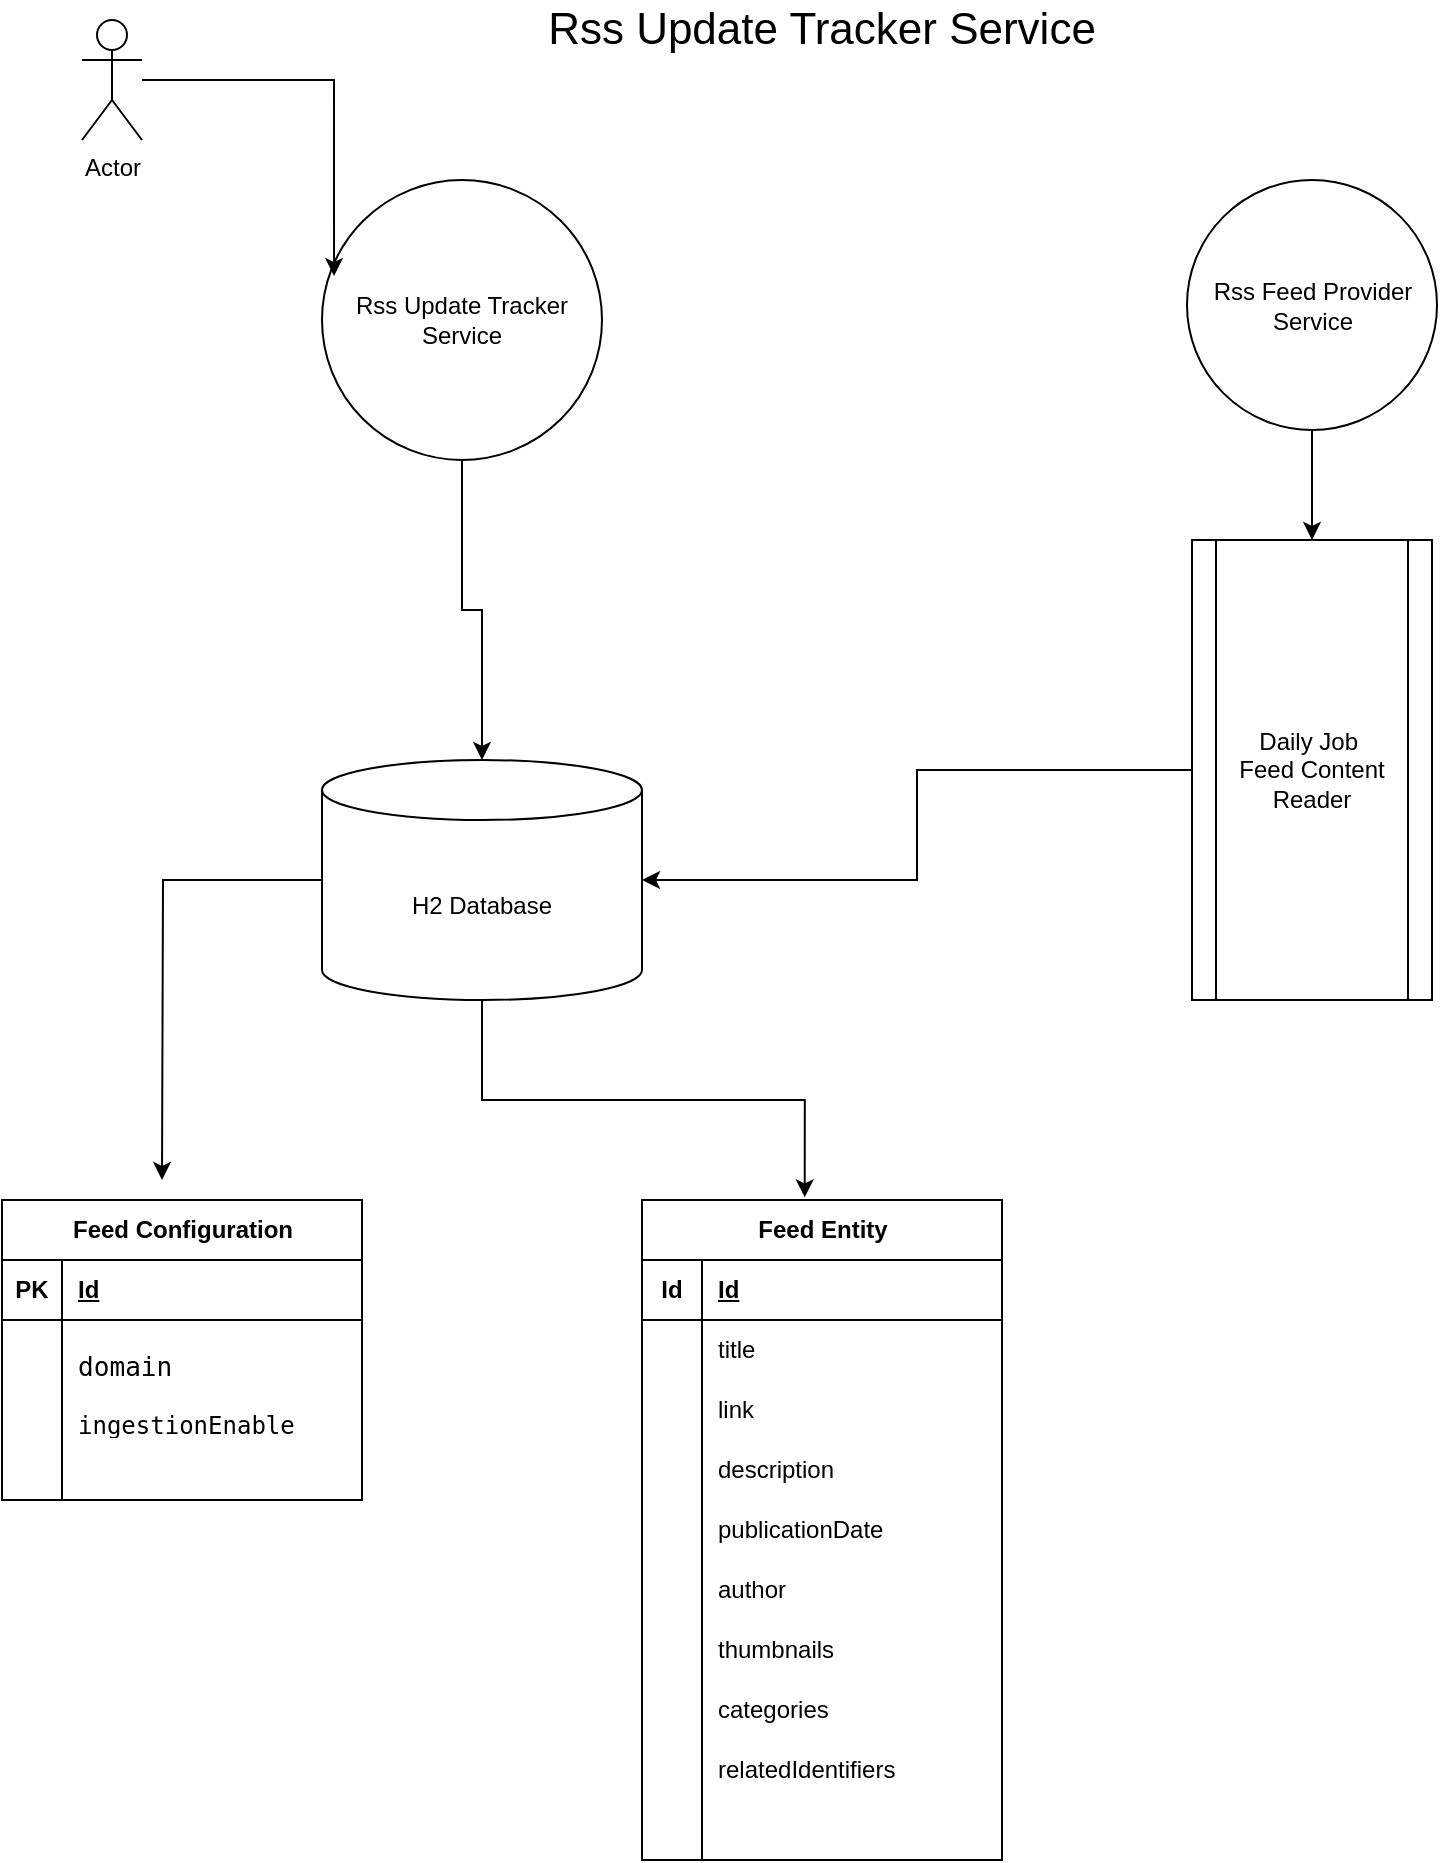 <mxfile version="22.0.8" type="device">
  <diagram name="Page-1" id="WDaj_I8AkZ4SZt9biIRs">
    <mxGraphModel dx="1461" dy="929" grid="1" gridSize="10" guides="1" tooltips="1" connect="1" arrows="1" fold="1" page="1" pageScale="1" pageWidth="850" pageHeight="1100" math="0" shadow="0">
      <root>
        <mxCell id="0" />
        <mxCell id="1" parent="0" />
        <mxCell id="2MgjYKGOFi9tbRrR1Ug7-1" value="Actor" style="shape=umlActor;verticalLabelPosition=bottom;verticalAlign=top;html=1;outlineConnect=0;" parent="1" vertex="1">
          <mxGeometry x="40" y="40" width="30" height="60" as="geometry" />
        </mxCell>
        <mxCell id="IvajSUMuSRYEnuy0IcQs-81" style="edgeStyle=orthogonalEdgeStyle;rounded=0;orthogonalLoop=1;jettySize=auto;html=1;" edge="1" parent="1" source="2MgjYKGOFi9tbRrR1Ug7-2">
          <mxGeometry relative="1" as="geometry">
            <mxPoint x="80" y="620.0" as="targetPoint" />
          </mxGeometry>
        </mxCell>
        <mxCell id="2MgjYKGOFi9tbRrR1Ug7-2" value="H2 Database" style="shape=cylinder3;whiteSpace=wrap;html=1;boundedLbl=1;backgroundOutline=1;size=15;" parent="1" vertex="1">
          <mxGeometry x="160" y="410" width="160" height="120" as="geometry" />
        </mxCell>
        <mxCell id="2MgjYKGOFi9tbRrR1Ug7-8" style="edgeStyle=orthogonalEdgeStyle;rounded=0;orthogonalLoop=1;jettySize=auto;html=1;exitX=0.5;exitY=1;exitDx=0;exitDy=0;entryX=0.5;entryY=0;entryDx=0;entryDy=0;" parent="1" source="2MgjYKGOFi9tbRrR1Ug7-3" target="2MgjYKGOFi9tbRrR1Ug7-6" edge="1">
          <mxGeometry relative="1" as="geometry" />
        </mxCell>
        <mxCell id="2MgjYKGOFi9tbRrR1Ug7-3" value="Rss Feed Provider Service" style="ellipse;whiteSpace=wrap;html=1;aspect=fixed;" parent="1" vertex="1">
          <mxGeometry x="592.5" y="120" width="125" height="125" as="geometry" />
        </mxCell>
        <mxCell id="2MgjYKGOFi9tbRrR1Ug7-12" style="edgeStyle=orthogonalEdgeStyle;rounded=0;orthogonalLoop=1;jettySize=auto;html=1;exitX=0.5;exitY=1;exitDx=0;exitDy=0;" parent="1" source="2MgjYKGOFi9tbRrR1Ug7-4" target="2MgjYKGOFi9tbRrR1Ug7-2" edge="1">
          <mxGeometry relative="1" as="geometry" />
        </mxCell>
        <mxCell id="2MgjYKGOFi9tbRrR1Ug7-4" value="Rss Update Tracker Service" style="ellipse;whiteSpace=wrap;html=1;aspect=fixed;" parent="1" vertex="1">
          <mxGeometry x="160" y="120" width="140" height="140" as="geometry" />
        </mxCell>
        <mxCell id="2MgjYKGOFi9tbRrR1Ug7-6" value="Daily Job&amp;nbsp;&lt;br&gt;Feed Content Reader" style="shape=process;whiteSpace=wrap;html=1;backgroundOutline=1;" parent="1" vertex="1">
          <mxGeometry x="595" y="300" width="120" height="230" as="geometry" />
        </mxCell>
        <mxCell id="2MgjYKGOFi9tbRrR1Ug7-9" style="edgeStyle=orthogonalEdgeStyle;rounded=0;orthogonalLoop=1;jettySize=auto;html=1;entryX=0.043;entryY=0.343;entryDx=0;entryDy=0;entryPerimeter=0;" parent="1" source="2MgjYKGOFi9tbRrR1Ug7-1" target="2MgjYKGOFi9tbRrR1Ug7-4" edge="1">
          <mxGeometry relative="1" as="geometry" />
        </mxCell>
        <mxCell id="2MgjYKGOFi9tbRrR1Ug7-10" style="edgeStyle=orthogonalEdgeStyle;rounded=0;orthogonalLoop=1;jettySize=auto;html=1;entryX=1;entryY=0.5;entryDx=0;entryDy=0;entryPerimeter=0;" parent="1" source="2MgjYKGOFi9tbRrR1Ug7-6" target="2MgjYKGOFi9tbRrR1Ug7-2" edge="1">
          <mxGeometry relative="1" as="geometry" />
        </mxCell>
        <mxCell id="IvajSUMuSRYEnuy0IcQs-36" value="Feed Configuration&lt;br&gt;" style="shape=table;startSize=30;container=1;collapsible=1;childLayout=tableLayout;fixedRows=1;rowLines=0;fontStyle=1;align=center;resizeLast=1;html=1;" vertex="1" parent="1">
          <mxGeometry y="630" width="180" height="150.0" as="geometry" />
        </mxCell>
        <mxCell id="IvajSUMuSRYEnuy0IcQs-37" value="" style="shape=tableRow;horizontal=0;startSize=0;swimlaneHead=0;swimlaneBody=0;fillColor=none;collapsible=0;dropTarget=0;points=[[0,0.5],[1,0.5]];portConstraint=eastwest;top=0;left=0;right=0;bottom=1;" vertex="1" parent="IvajSUMuSRYEnuy0IcQs-36">
          <mxGeometry y="30" width="180" height="30" as="geometry" />
        </mxCell>
        <mxCell id="IvajSUMuSRYEnuy0IcQs-38" value="PK" style="shape=partialRectangle;connectable=0;fillColor=none;top=0;left=0;bottom=0;right=0;fontStyle=1;overflow=hidden;whiteSpace=wrap;html=1;" vertex="1" parent="IvajSUMuSRYEnuy0IcQs-37">
          <mxGeometry width="30" height="30" as="geometry">
            <mxRectangle width="30" height="30" as="alternateBounds" />
          </mxGeometry>
        </mxCell>
        <mxCell id="IvajSUMuSRYEnuy0IcQs-39" value="Id" style="shape=partialRectangle;connectable=0;fillColor=none;top=0;left=0;bottom=0;right=0;align=left;spacingLeft=6;fontStyle=5;overflow=hidden;whiteSpace=wrap;html=1;" vertex="1" parent="IvajSUMuSRYEnuy0IcQs-37">
          <mxGeometry x="30" width="150" height="30" as="geometry">
            <mxRectangle width="150" height="30" as="alternateBounds" />
          </mxGeometry>
        </mxCell>
        <mxCell id="IvajSUMuSRYEnuy0IcQs-40" value="" style="shape=tableRow;horizontal=0;startSize=0;swimlaneHead=0;swimlaneBody=0;fillColor=none;collapsible=0;dropTarget=0;points=[[0,0.5],[1,0.5]];portConstraint=eastwest;top=0;left=0;right=0;bottom=0;" vertex="1" parent="IvajSUMuSRYEnuy0IcQs-36">
          <mxGeometry y="60" width="180" height="30" as="geometry" />
        </mxCell>
        <mxCell id="IvajSUMuSRYEnuy0IcQs-41" value="" style="shape=partialRectangle;connectable=0;fillColor=none;top=0;left=0;bottom=0;right=0;editable=1;overflow=hidden;whiteSpace=wrap;html=1;" vertex="1" parent="IvajSUMuSRYEnuy0IcQs-40">
          <mxGeometry width="30" height="30" as="geometry">
            <mxRectangle width="30" height="30" as="alternateBounds" />
          </mxGeometry>
        </mxCell>
        <mxCell id="IvajSUMuSRYEnuy0IcQs-42" value="&lt;div style=&quot;&quot;&gt;&lt;pre style=&quot;font-family: &amp;quot;JetBrains Mono&amp;quot;, monospace; font-size: 9.8pt;&quot;&gt;&lt;span style=&quot;background-color: rgb(255, 255, 255);&quot;&gt;domain&lt;/span&gt;&lt;/pre&gt;&lt;/div&gt;" style="shape=partialRectangle;connectable=0;fillColor=none;top=0;left=0;bottom=0;right=0;align=left;spacingLeft=6;overflow=hidden;whiteSpace=wrap;html=1;" vertex="1" parent="IvajSUMuSRYEnuy0IcQs-40">
          <mxGeometry x="30" width="150" height="30" as="geometry">
            <mxRectangle width="150" height="30" as="alternateBounds" />
          </mxGeometry>
        </mxCell>
        <mxCell id="IvajSUMuSRYEnuy0IcQs-43" value="" style="shape=tableRow;horizontal=0;startSize=0;swimlaneHead=0;swimlaneBody=0;fillColor=none;collapsible=0;dropTarget=0;points=[[0,0.5],[1,0.5]];portConstraint=eastwest;top=0;left=0;right=0;bottom=0;" vertex="1" parent="IvajSUMuSRYEnuy0IcQs-36">
          <mxGeometry y="90" width="180" height="30" as="geometry" />
        </mxCell>
        <mxCell id="IvajSUMuSRYEnuy0IcQs-44" value="" style="shape=partialRectangle;connectable=0;fillColor=none;top=0;left=0;bottom=0;right=0;editable=1;overflow=hidden;whiteSpace=wrap;html=1;" vertex="1" parent="IvajSUMuSRYEnuy0IcQs-43">
          <mxGeometry width="30" height="30" as="geometry">
            <mxRectangle width="30" height="30" as="alternateBounds" />
          </mxGeometry>
        </mxCell>
        <mxCell id="IvajSUMuSRYEnuy0IcQs-45" value="&lt;div style=&quot;&quot;&gt;&lt;pre style=&quot;&quot;&gt;&lt;font style=&quot;&quot; face=&quot;JetBrains Mono, monospace&quot;&gt;&lt;span style=&quot;background-color: rgb(255, 255, 255);&quot;&gt;ingestionEnable&lt;/span&gt;&lt;span style=&quot;background-color: rgb(43, 43, 43); color: rgb(169, 183, 198); font-size: 9.8pt;&quot;&gt;&lt;br&gt;&lt;/span&gt;&lt;/font&gt;&lt;/pre&gt;&lt;/div&gt;" style="shape=partialRectangle;connectable=0;fillColor=none;top=0;left=0;bottom=0;right=0;align=left;spacingLeft=6;overflow=hidden;whiteSpace=wrap;html=1;" vertex="1" parent="IvajSUMuSRYEnuy0IcQs-43">
          <mxGeometry x="30" width="150" height="30" as="geometry">
            <mxRectangle width="150" height="30" as="alternateBounds" />
          </mxGeometry>
        </mxCell>
        <mxCell id="IvajSUMuSRYEnuy0IcQs-46" value="" style="shape=tableRow;horizontal=0;startSize=0;swimlaneHead=0;swimlaneBody=0;fillColor=none;collapsible=0;dropTarget=0;points=[[0,0.5],[1,0.5]];portConstraint=eastwest;top=0;left=0;right=0;bottom=0;" vertex="1" parent="IvajSUMuSRYEnuy0IcQs-36">
          <mxGeometry y="120" width="180" height="30" as="geometry" />
        </mxCell>
        <mxCell id="IvajSUMuSRYEnuy0IcQs-47" value="" style="shape=partialRectangle;connectable=0;fillColor=none;top=0;left=0;bottom=0;right=0;editable=1;overflow=hidden;whiteSpace=wrap;html=1;" vertex="1" parent="IvajSUMuSRYEnuy0IcQs-46">
          <mxGeometry width="30" height="30" as="geometry">
            <mxRectangle width="30" height="30" as="alternateBounds" />
          </mxGeometry>
        </mxCell>
        <mxCell id="IvajSUMuSRYEnuy0IcQs-48" value="" style="shape=partialRectangle;connectable=0;fillColor=none;top=0;left=0;bottom=0;right=0;align=left;spacingLeft=6;overflow=hidden;whiteSpace=wrap;html=1;" vertex="1" parent="IvajSUMuSRYEnuy0IcQs-46">
          <mxGeometry x="30" width="150" height="30" as="geometry">
            <mxRectangle width="150" height="30" as="alternateBounds" />
          </mxGeometry>
        </mxCell>
        <mxCell id="IvajSUMuSRYEnuy0IcQs-49" value="Feed Entity" style="shape=table;startSize=30;container=1;collapsible=1;childLayout=tableLayout;fixedRows=1;rowLines=0;fontStyle=1;align=center;resizeLast=1;html=1;" vertex="1" parent="1">
          <mxGeometry x="320" y="630" width="180" height="330" as="geometry" />
        </mxCell>
        <mxCell id="IvajSUMuSRYEnuy0IcQs-50" value="" style="shape=tableRow;horizontal=0;startSize=0;swimlaneHead=0;swimlaneBody=0;fillColor=none;collapsible=0;dropTarget=0;points=[[0,0.5],[1,0.5]];portConstraint=eastwest;top=0;left=0;right=0;bottom=1;" vertex="1" parent="IvajSUMuSRYEnuy0IcQs-49">
          <mxGeometry y="30" width="180" height="30" as="geometry" />
        </mxCell>
        <mxCell id="IvajSUMuSRYEnuy0IcQs-51" value="Id" style="shape=partialRectangle;connectable=0;fillColor=none;top=0;left=0;bottom=0;right=0;fontStyle=1;overflow=hidden;whiteSpace=wrap;html=1;" vertex="1" parent="IvajSUMuSRYEnuy0IcQs-50">
          <mxGeometry width="30" height="30" as="geometry">
            <mxRectangle width="30" height="30" as="alternateBounds" />
          </mxGeometry>
        </mxCell>
        <mxCell id="IvajSUMuSRYEnuy0IcQs-52" value="Id" style="shape=partialRectangle;connectable=0;fillColor=none;top=0;left=0;bottom=0;right=0;align=left;spacingLeft=6;fontStyle=5;overflow=hidden;whiteSpace=wrap;html=1;" vertex="1" parent="IvajSUMuSRYEnuy0IcQs-50">
          <mxGeometry x="30" width="150" height="30" as="geometry">
            <mxRectangle width="150" height="30" as="alternateBounds" />
          </mxGeometry>
        </mxCell>
        <mxCell id="IvajSUMuSRYEnuy0IcQs-53" value="" style="shape=tableRow;horizontal=0;startSize=0;swimlaneHead=0;swimlaneBody=0;fillColor=none;collapsible=0;dropTarget=0;points=[[0,0.5],[1,0.5]];portConstraint=eastwest;top=0;left=0;right=0;bottom=0;" vertex="1" parent="IvajSUMuSRYEnuy0IcQs-49">
          <mxGeometry y="60" width="180" height="30" as="geometry" />
        </mxCell>
        <mxCell id="IvajSUMuSRYEnuy0IcQs-54" value="" style="shape=partialRectangle;connectable=0;fillColor=none;top=0;left=0;bottom=0;right=0;editable=1;overflow=hidden;whiteSpace=wrap;html=1;" vertex="1" parent="IvajSUMuSRYEnuy0IcQs-53">
          <mxGeometry width="30" height="30" as="geometry">
            <mxRectangle width="30" height="30" as="alternateBounds" />
          </mxGeometry>
        </mxCell>
        <mxCell id="IvajSUMuSRYEnuy0IcQs-55" value="title" style="shape=partialRectangle;connectable=0;fillColor=none;top=0;left=0;bottom=0;right=0;align=left;spacingLeft=6;overflow=hidden;whiteSpace=wrap;html=1;" vertex="1" parent="IvajSUMuSRYEnuy0IcQs-53">
          <mxGeometry x="30" width="150" height="30" as="geometry">
            <mxRectangle width="150" height="30" as="alternateBounds" />
          </mxGeometry>
        </mxCell>
        <mxCell id="IvajSUMuSRYEnuy0IcQs-56" value="" style="shape=tableRow;horizontal=0;startSize=0;swimlaneHead=0;swimlaneBody=0;fillColor=none;collapsible=0;dropTarget=0;points=[[0,0.5],[1,0.5]];portConstraint=eastwest;top=0;left=0;right=0;bottom=0;" vertex="1" parent="IvajSUMuSRYEnuy0IcQs-49">
          <mxGeometry y="90" width="180" height="30" as="geometry" />
        </mxCell>
        <mxCell id="IvajSUMuSRYEnuy0IcQs-57" value="" style="shape=partialRectangle;connectable=0;fillColor=none;top=0;left=0;bottom=0;right=0;editable=1;overflow=hidden;whiteSpace=wrap;html=1;" vertex="1" parent="IvajSUMuSRYEnuy0IcQs-56">
          <mxGeometry width="30" height="30" as="geometry">
            <mxRectangle width="30" height="30" as="alternateBounds" />
          </mxGeometry>
        </mxCell>
        <mxCell id="IvajSUMuSRYEnuy0IcQs-58" value="link" style="shape=partialRectangle;connectable=0;fillColor=none;top=0;left=0;bottom=0;right=0;align=left;spacingLeft=6;overflow=hidden;whiteSpace=wrap;html=1;" vertex="1" parent="IvajSUMuSRYEnuy0IcQs-56">
          <mxGeometry x="30" width="150" height="30" as="geometry">
            <mxRectangle width="150" height="30" as="alternateBounds" />
          </mxGeometry>
        </mxCell>
        <mxCell id="IvajSUMuSRYEnuy0IcQs-59" value="" style="shape=tableRow;horizontal=0;startSize=0;swimlaneHead=0;swimlaneBody=0;fillColor=none;collapsible=0;dropTarget=0;points=[[0,0.5],[1,0.5]];portConstraint=eastwest;top=0;left=0;right=0;bottom=0;" vertex="1" parent="IvajSUMuSRYEnuy0IcQs-49">
          <mxGeometry y="120" width="180" height="30" as="geometry" />
        </mxCell>
        <mxCell id="IvajSUMuSRYEnuy0IcQs-60" value="" style="shape=partialRectangle;connectable=0;fillColor=none;top=0;left=0;bottom=0;right=0;editable=1;overflow=hidden;whiteSpace=wrap;html=1;" vertex="1" parent="IvajSUMuSRYEnuy0IcQs-59">
          <mxGeometry width="30" height="30" as="geometry">
            <mxRectangle width="30" height="30" as="alternateBounds" />
          </mxGeometry>
        </mxCell>
        <mxCell id="IvajSUMuSRYEnuy0IcQs-61" value="description" style="shape=partialRectangle;connectable=0;fillColor=none;top=0;left=0;bottom=0;right=0;align=left;spacingLeft=6;overflow=hidden;whiteSpace=wrap;html=1;" vertex="1" parent="IvajSUMuSRYEnuy0IcQs-59">
          <mxGeometry x="30" width="150" height="30" as="geometry">
            <mxRectangle width="150" height="30" as="alternateBounds" />
          </mxGeometry>
        </mxCell>
        <mxCell id="IvajSUMuSRYEnuy0IcQs-62" value="" style="shape=tableRow;horizontal=0;startSize=0;swimlaneHead=0;swimlaneBody=0;fillColor=none;collapsible=0;dropTarget=0;points=[[0,0.5],[1,0.5]];portConstraint=eastwest;top=0;left=0;right=0;bottom=0;" vertex="1" parent="IvajSUMuSRYEnuy0IcQs-49">
          <mxGeometry y="150" width="180" height="30" as="geometry" />
        </mxCell>
        <mxCell id="IvajSUMuSRYEnuy0IcQs-63" value="" style="shape=partialRectangle;connectable=0;fillColor=none;top=0;left=0;bottom=0;right=0;editable=1;overflow=hidden;whiteSpace=wrap;html=1;" vertex="1" parent="IvajSUMuSRYEnuy0IcQs-62">
          <mxGeometry width="30" height="30" as="geometry">
            <mxRectangle width="30" height="30" as="alternateBounds" />
          </mxGeometry>
        </mxCell>
        <mxCell id="IvajSUMuSRYEnuy0IcQs-64" value="publicationDate" style="shape=partialRectangle;connectable=0;fillColor=none;top=0;left=0;bottom=0;right=0;align=left;spacingLeft=6;overflow=hidden;whiteSpace=wrap;html=1;" vertex="1" parent="IvajSUMuSRYEnuy0IcQs-62">
          <mxGeometry x="30" width="150" height="30" as="geometry">
            <mxRectangle width="150" height="30" as="alternateBounds" />
          </mxGeometry>
        </mxCell>
        <mxCell id="IvajSUMuSRYEnuy0IcQs-65" value="" style="shape=tableRow;horizontal=0;startSize=0;swimlaneHead=0;swimlaneBody=0;fillColor=none;collapsible=0;dropTarget=0;points=[[0,0.5],[1,0.5]];portConstraint=eastwest;top=0;left=0;right=0;bottom=0;" vertex="1" parent="IvajSUMuSRYEnuy0IcQs-49">
          <mxGeometry y="180" width="180" height="30" as="geometry" />
        </mxCell>
        <mxCell id="IvajSUMuSRYEnuy0IcQs-66" value="" style="shape=partialRectangle;connectable=0;fillColor=none;top=0;left=0;bottom=0;right=0;editable=1;overflow=hidden;whiteSpace=wrap;html=1;" vertex="1" parent="IvajSUMuSRYEnuy0IcQs-65">
          <mxGeometry width="30" height="30" as="geometry">
            <mxRectangle width="30" height="30" as="alternateBounds" />
          </mxGeometry>
        </mxCell>
        <mxCell id="IvajSUMuSRYEnuy0IcQs-67" value="author" style="shape=partialRectangle;connectable=0;fillColor=none;top=0;left=0;bottom=0;right=0;align=left;spacingLeft=6;overflow=hidden;whiteSpace=wrap;html=1;" vertex="1" parent="IvajSUMuSRYEnuy0IcQs-65">
          <mxGeometry x="30" width="150" height="30" as="geometry">
            <mxRectangle width="150" height="30" as="alternateBounds" />
          </mxGeometry>
        </mxCell>
        <mxCell id="IvajSUMuSRYEnuy0IcQs-68" value="" style="shape=tableRow;horizontal=0;startSize=0;swimlaneHead=0;swimlaneBody=0;fillColor=none;collapsible=0;dropTarget=0;points=[[0,0.5],[1,0.5]];portConstraint=eastwest;top=0;left=0;right=0;bottom=0;" vertex="1" parent="IvajSUMuSRYEnuy0IcQs-49">
          <mxGeometry y="210" width="180" height="30" as="geometry" />
        </mxCell>
        <mxCell id="IvajSUMuSRYEnuy0IcQs-69" value="" style="shape=partialRectangle;connectable=0;fillColor=none;top=0;left=0;bottom=0;right=0;editable=1;overflow=hidden;whiteSpace=wrap;html=1;" vertex="1" parent="IvajSUMuSRYEnuy0IcQs-68">
          <mxGeometry width="30" height="30" as="geometry">
            <mxRectangle width="30" height="30" as="alternateBounds" />
          </mxGeometry>
        </mxCell>
        <mxCell id="IvajSUMuSRYEnuy0IcQs-70" value="thumbnails" style="shape=partialRectangle;connectable=0;fillColor=none;top=0;left=0;bottom=0;right=0;align=left;spacingLeft=6;overflow=hidden;whiteSpace=wrap;html=1;" vertex="1" parent="IvajSUMuSRYEnuy0IcQs-68">
          <mxGeometry x="30" width="150" height="30" as="geometry">
            <mxRectangle width="150" height="30" as="alternateBounds" />
          </mxGeometry>
        </mxCell>
        <mxCell id="IvajSUMuSRYEnuy0IcQs-71" value="" style="shape=tableRow;horizontal=0;startSize=0;swimlaneHead=0;swimlaneBody=0;fillColor=none;collapsible=0;dropTarget=0;points=[[0,0.5],[1,0.5]];portConstraint=eastwest;top=0;left=0;right=0;bottom=0;" vertex="1" parent="IvajSUMuSRYEnuy0IcQs-49">
          <mxGeometry y="240" width="180" height="30" as="geometry" />
        </mxCell>
        <mxCell id="IvajSUMuSRYEnuy0IcQs-72" value="" style="shape=partialRectangle;connectable=0;fillColor=none;top=0;left=0;bottom=0;right=0;editable=1;overflow=hidden;whiteSpace=wrap;html=1;" vertex="1" parent="IvajSUMuSRYEnuy0IcQs-71">
          <mxGeometry width="30" height="30" as="geometry">
            <mxRectangle width="30" height="30" as="alternateBounds" />
          </mxGeometry>
        </mxCell>
        <mxCell id="IvajSUMuSRYEnuy0IcQs-73" value="categories" style="shape=partialRectangle;connectable=0;fillColor=none;top=0;left=0;bottom=0;right=0;align=left;spacingLeft=6;overflow=hidden;whiteSpace=wrap;html=1;" vertex="1" parent="IvajSUMuSRYEnuy0IcQs-71">
          <mxGeometry x="30" width="150" height="30" as="geometry">
            <mxRectangle width="150" height="30" as="alternateBounds" />
          </mxGeometry>
        </mxCell>
        <mxCell id="IvajSUMuSRYEnuy0IcQs-74" value="" style="shape=tableRow;horizontal=0;startSize=0;swimlaneHead=0;swimlaneBody=0;fillColor=none;collapsible=0;dropTarget=0;points=[[0,0.5],[1,0.5]];portConstraint=eastwest;top=0;left=0;right=0;bottom=0;" vertex="1" parent="IvajSUMuSRYEnuy0IcQs-49">
          <mxGeometry y="270" width="180" height="30" as="geometry" />
        </mxCell>
        <mxCell id="IvajSUMuSRYEnuy0IcQs-75" value="" style="shape=partialRectangle;connectable=0;fillColor=none;top=0;left=0;bottom=0;right=0;editable=1;overflow=hidden;whiteSpace=wrap;html=1;" vertex="1" parent="IvajSUMuSRYEnuy0IcQs-74">
          <mxGeometry width="30" height="30" as="geometry">
            <mxRectangle width="30" height="30" as="alternateBounds" />
          </mxGeometry>
        </mxCell>
        <mxCell id="IvajSUMuSRYEnuy0IcQs-76" value="relatedIdentifiers" style="shape=partialRectangle;connectable=0;fillColor=none;top=0;left=0;bottom=0;right=0;align=left;spacingLeft=6;overflow=hidden;whiteSpace=wrap;html=1;" vertex="1" parent="IvajSUMuSRYEnuy0IcQs-74">
          <mxGeometry x="30" width="150" height="30" as="geometry">
            <mxRectangle width="150" height="30" as="alternateBounds" />
          </mxGeometry>
        </mxCell>
        <mxCell id="IvajSUMuSRYEnuy0IcQs-77" value="" style="shape=tableRow;horizontal=0;startSize=0;swimlaneHead=0;swimlaneBody=0;fillColor=none;collapsible=0;dropTarget=0;points=[[0,0.5],[1,0.5]];portConstraint=eastwest;top=0;left=0;right=0;bottom=0;" vertex="1" parent="IvajSUMuSRYEnuy0IcQs-49">
          <mxGeometry y="300" width="180" height="30" as="geometry" />
        </mxCell>
        <mxCell id="IvajSUMuSRYEnuy0IcQs-78" value="" style="shape=partialRectangle;connectable=0;fillColor=none;top=0;left=0;bottom=0;right=0;editable=1;overflow=hidden;whiteSpace=wrap;html=1;" vertex="1" parent="IvajSUMuSRYEnuy0IcQs-77">
          <mxGeometry width="30" height="30" as="geometry">
            <mxRectangle width="30" height="30" as="alternateBounds" />
          </mxGeometry>
        </mxCell>
        <mxCell id="IvajSUMuSRYEnuy0IcQs-79" value="" style="shape=partialRectangle;connectable=0;fillColor=none;top=0;left=0;bottom=0;right=0;align=left;spacingLeft=6;overflow=hidden;whiteSpace=wrap;html=1;" vertex="1" parent="IvajSUMuSRYEnuy0IcQs-77">
          <mxGeometry x="30" width="150" height="30" as="geometry">
            <mxRectangle width="150" height="30" as="alternateBounds" />
          </mxGeometry>
        </mxCell>
        <mxCell id="IvajSUMuSRYEnuy0IcQs-80" style="edgeStyle=orthogonalEdgeStyle;rounded=0;orthogonalLoop=1;jettySize=auto;html=1;entryX=0.452;entryY=-0.004;entryDx=0;entryDy=0;entryPerimeter=0;" edge="1" parent="1" source="2MgjYKGOFi9tbRrR1Ug7-2" target="IvajSUMuSRYEnuy0IcQs-49">
          <mxGeometry relative="1" as="geometry" />
        </mxCell>
        <mxCell id="IvajSUMuSRYEnuy0IcQs-82" value="&lt;font style=&quot;font-size: 22px;&quot;&gt;Rss Update Tracker Service&lt;/font&gt;" style="text;html=1;strokeColor=none;fillColor=none;align=center;verticalAlign=middle;whiteSpace=wrap;rounded=0;" vertex="1" parent="1">
          <mxGeometry x="220" y="30" width="380" height="30" as="geometry" />
        </mxCell>
      </root>
    </mxGraphModel>
  </diagram>
</mxfile>

